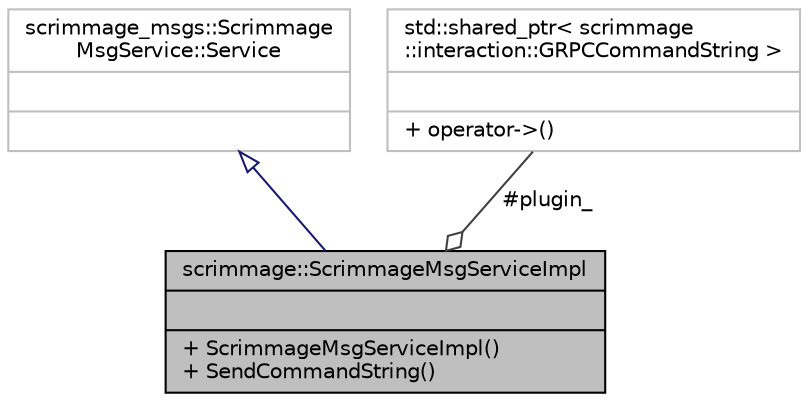 digraph "scrimmage::ScrimmageMsgServiceImpl"
{
 // LATEX_PDF_SIZE
  edge [fontname="Helvetica",fontsize="10",labelfontname="Helvetica",labelfontsize="10"];
  node [fontname="Helvetica",fontsize="10",shape=record];
  Node1 [label="{scrimmage::ScrimmageMsgServiceImpl\n||+ ScrimmageMsgServiceImpl()\l+ SendCommandString()\l}",height=0.2,width=0.4,color="black", fillcolor="grey75", style="filled", fontcolor="black",tooltip=" "];
  Node2 -> Node1 [dir="back",color="midnightblue",fontsize="10",style="solid",arrowtail="onormal",fontname="Helvetica"];
  Node2 [label="{scrimmage_msgs::Scrimmage\lMsgService::Service\n||}",height=0.2,width=0.4,color="grey75", fillcolor="white", style="filled",tooltip=" "];
  Node3 -> Node1 [color="grey25",fontsize="10",style="solid",label=" #plugin_" ,arrowhead="odiamond",fontname="Helvetica"];
  Node3 [label="{std::shared_ptr\< scrimmage\l::interaction::GRPCCommandString \>\n||+ operator-\>()\l}",height=0.2,width=0.4,color="grey75", fillcolor="white", style="filled",tooltip=" "];
}
